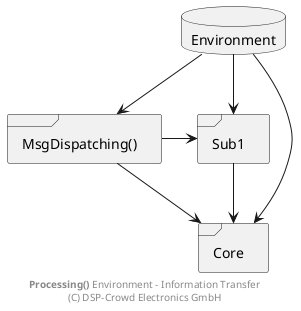 
@startuml

' skinparam linetype polyline

database "Environment" as env

frame "MsgDispatching()" as pMsg
frame "Sub1" as pSub1
frame "Core" as pCore

env --> pMsg
env --> pSub1
env --> pCore
pMsg -> pSub1
pSub1 --> pCore
pMsg --> pCore

footer **Processing()** Environment - Information Transfer\n(C) DSP-Crowd Electronics GmbH

@enduml

